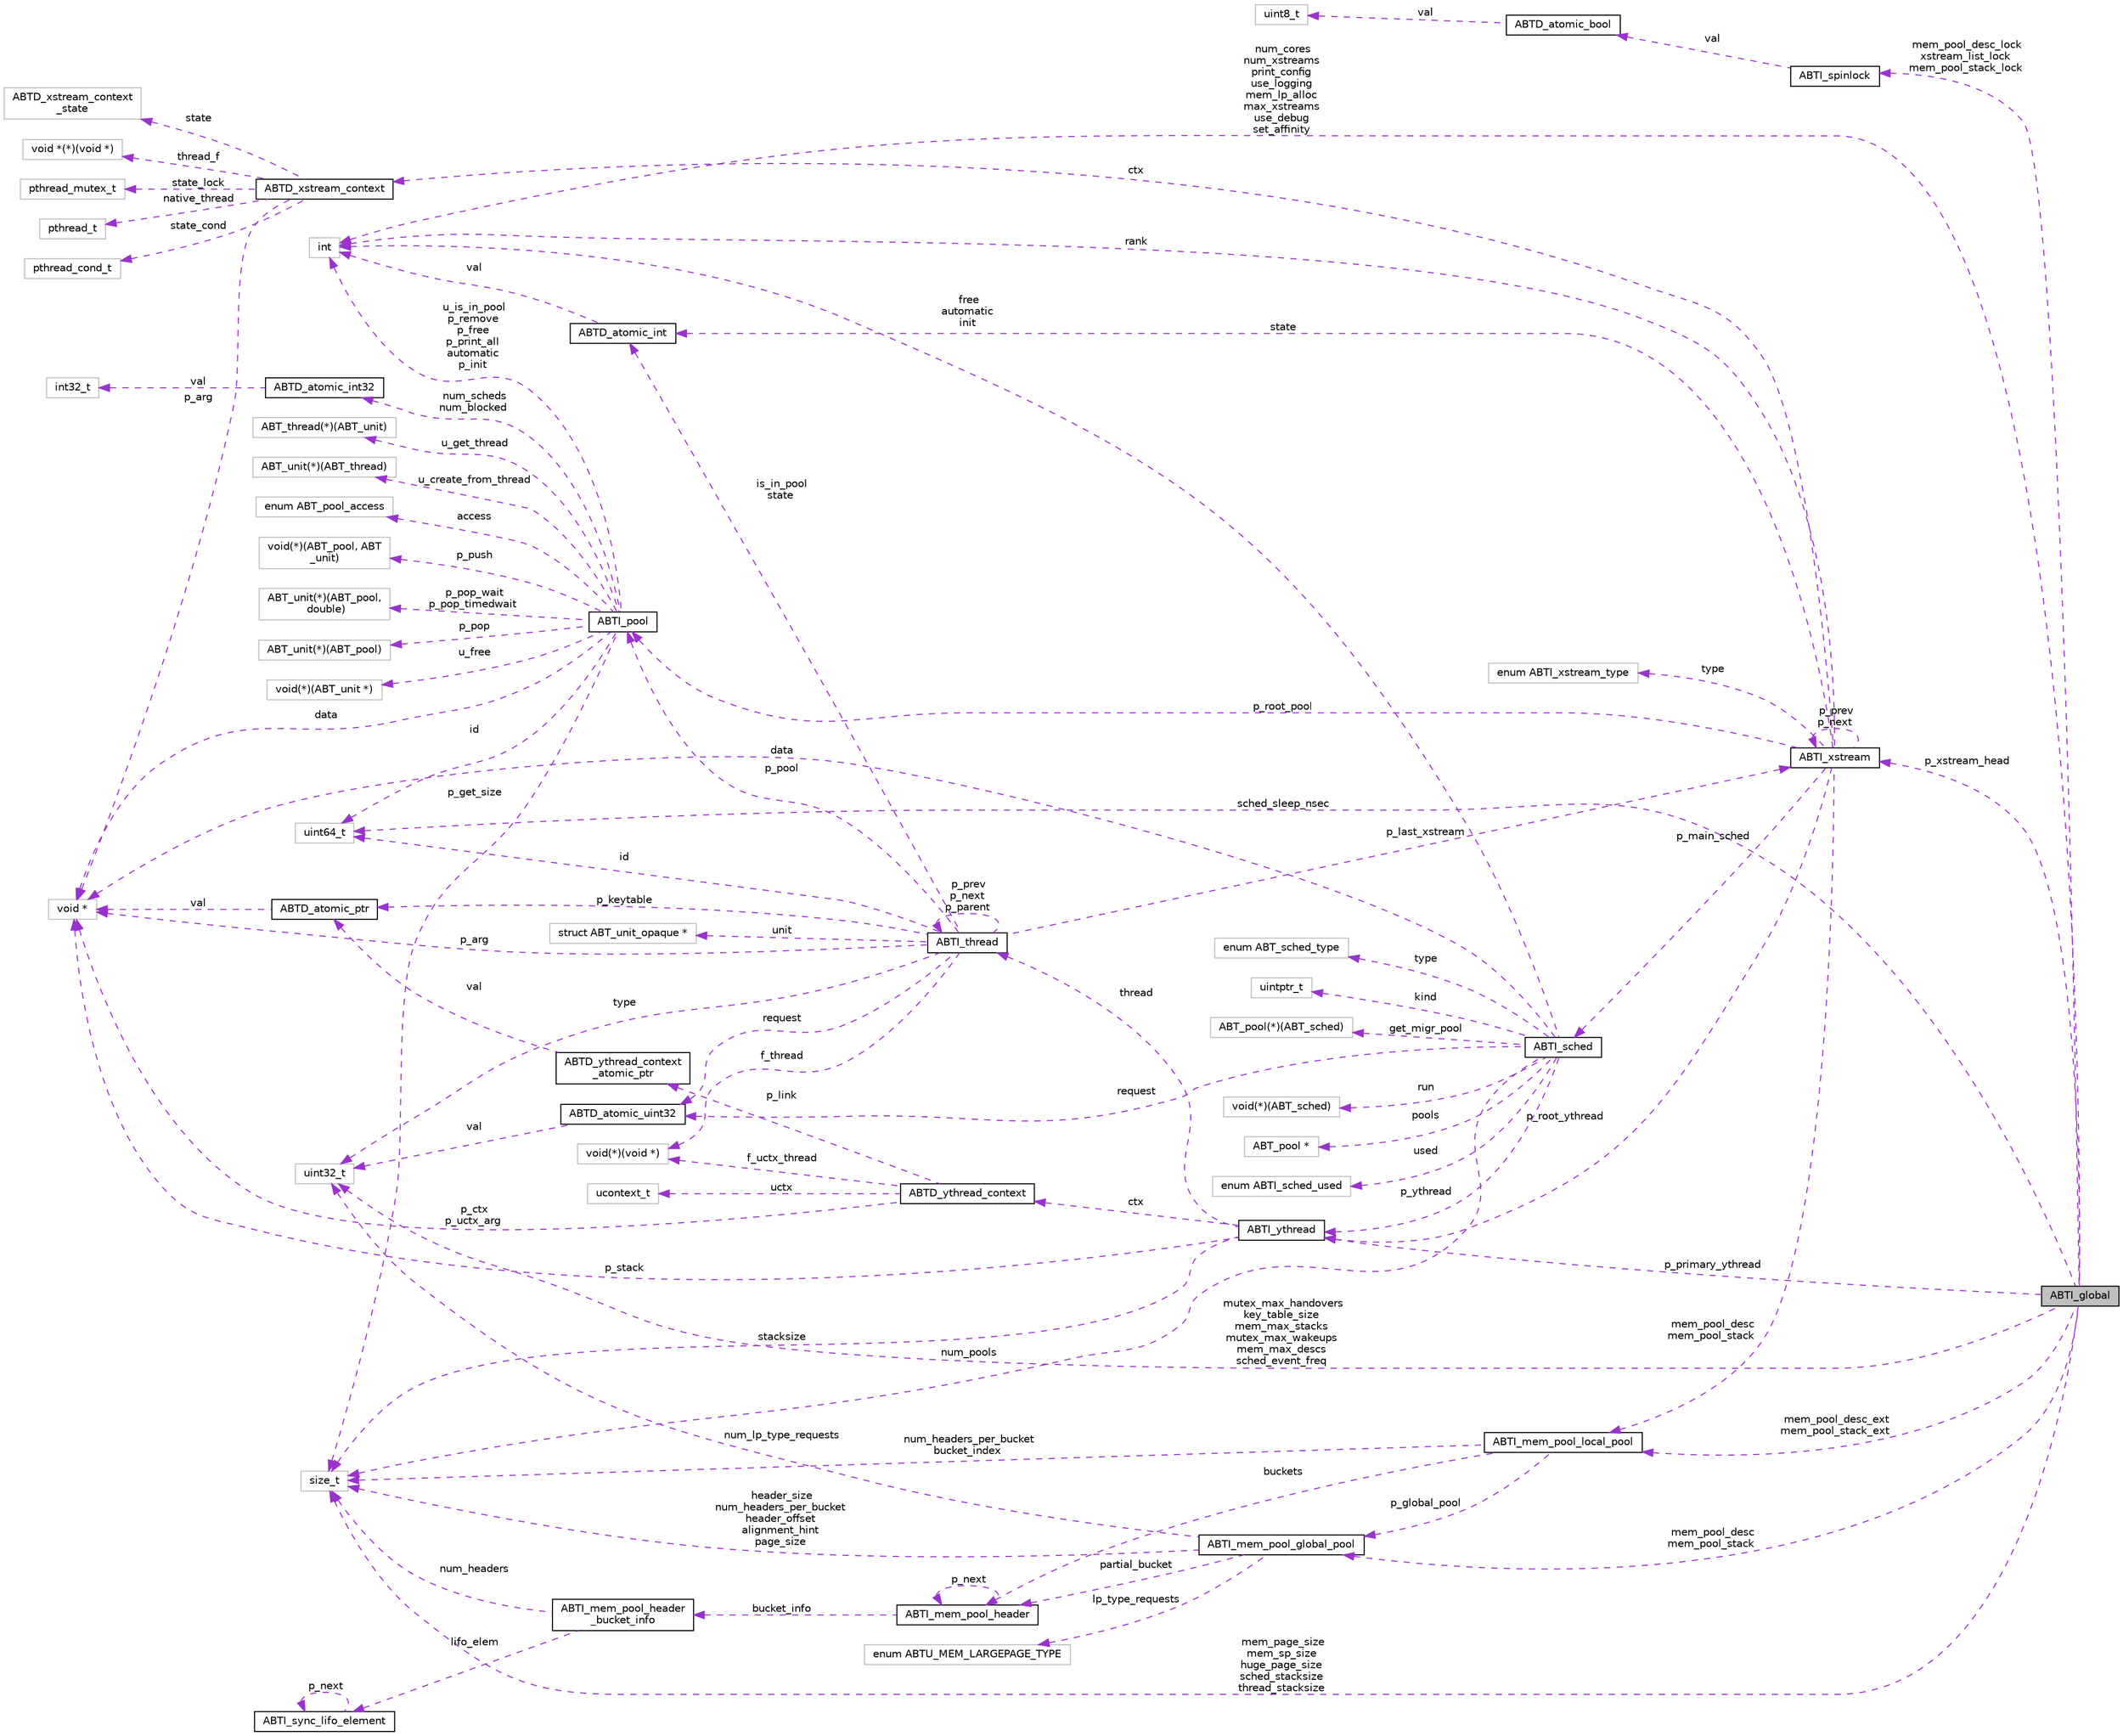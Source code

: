 digraph "ABTI_global"
{
 // LATEX_PDF_SIZE
  edge [fontname="Helvetica",fontsize="10",labelfontname="Helvetica",labelfontsize="10"];
  node [fontname="Helvetica",fontsize="10",shape=record];
  rankdir="LR";
  Node1 [label="ABTI_global",height=0.2,width=0.4,color="black", fillcolor="grey75", style="filled", fontcolor="black",tooltip=" "];
  Node2 -> Node1 [dir="back",color="darkorchid3",fontsize="10",style="dashed",label=" mem_pool_desc_lock\nxstream_list_lock\nmem_pool_stack_lock" ,fontname="Helvetica"];
  Node2 [label="ABTI_spinlock",height=0.2,width=0.4,color="black", fillcolor="white", style="filled",URL="$dc/d81/structABTI__spinlock.html",tooltip=" "];
  Node3 -> Node2 [dir="back",color="darkorchid3",fontsize="10",style="dashed",label=" val" ,fontname="Helvetica"];
  Node3 [label="ABTD_atomic_bool",height=0.2,width=0.4,color="black", fillcolor="white", style="filled",URL="$df/d2c/structABTD__atomic__bool.html",tooltip=" "];
  Node4 -> Node3 [dir="back",color="darkorchid3",fontsize="10",style="dashed",label=" val" ,fontname="Helvetica"];
  Node4 [label="uint8_t",height=0.2,width=0.4,color="grey75", fillcolor="white", style="filled",tooltip=" "];
  Node5 -> Node1 [dir="back",color="darkorchid3",fontsize="10",style="dashed",label=" sched_sleep_nsec" ,fontname="Helvetica"];
  Node5 [label="uint64_t",height=0.2,width=0.4,color="grey75", fillcolor="white", style="filled",tooltip=" "];
  Node6 -> Node1 [dir="back",color="darkorchid3",fontsize="10",style="dashed",label=" p_primary_ythread" ,fontname="Helvetica"];
  Node6 [label="ABTI_ythread",height=0.2,width=0.4,color="black", fillcolor="white", style="filled",URL="$d5/d5f/structABTI__ythread.html",tooltip=" "];
  Node7 -> Node6 [dir="back",color="darkorchid3",fontsize="10",style="dashed",label=" thread" ,fontname="Helvetica"];
  Node7 [label="ABTI_thread",height=0.2,width=0.4,color="black", fillcolor="white", style="filled",URL="$d3/d55/structABTI__thread.html",tooltip=" "];
  Node8 -> Node7 [dir="back",color="darkorchid3",fontsize="10",style="dashed",label=" f_thread" ,fontname="Helvetica"];
  Node8 [label="void(*)(void *)",height=0.2,width=0.4,color="grey75", fillcolor="white", style="filled",tooltip=" "];
  Node5 -> Node7 [dir="back",color="darkorchid3",fontsize="10",style="dashed",label=" id" ,fontname="Helvetica"];
  Node7 -> Node7 [dir="back",color="darkorchid3",fontsize="10",style="dashed",label=" p_prev\np_next\np_parent" ,fontname="Helvetica"];
  Node9 -> Node7 [dir="back",color="darkorchid3",fontsize="10",style="dashed",label=" p_pool" ,fontname="Helvetica"];
  Node9 [label="ABTI_pool",height=0.2,width=0.4,color="black", fillcolor="white", style="filled",URL="$df/d65/structABTI__pool.html",tooltip=" "];
  Node10 -> Node9 [dir="back",color="darkorchid3",fontsize="10",style="dashed",label=" u_free" ,fontname="Helvetica"];
  Node10 [label="void(*)(ABT_unit *)",height=0.2,width=0.4,color="grey75", fillcolor="white", style="filled",tooltip=" "];
  Node11 -> Node9 [dir="back",color="darkorchid3",fontsize="10",style="dashed",label=" u_get_thread" ,fontname="Helvetica"];
  Node11 [label="ABT_thread(*)(ABT_unit)",height=0.2,width=0.4,color="grey75", fillcolor="white", style="filled",tooltip=" "];
  Node12 -> Node9 [dir="back",color="darkorchid3",fontsize="10",style="dashed",label=" u_create_from_thread" ,fontname="Helvetica"];
  Node12 [label="ABT_unit(*)(ABT_thread)",height=0.2,width=0.4,color="grey75", fillcolor="white", style="filled",tooltip=" "];
  Node5 -> Node9 [dir="back",color="darkorchid3",fontsize="10",style="dashed",label=" id" ,fontname="Helvetica"];
  Node13 -> Node9 [dir="back",color="darkorchid3",fontsize="10",style="dashed",label=" access" ,fontname="Helvetica"];
  Node13 [label="enum ABT_pool_access",height=0.2,width=0.4,color="grey75", fillcolor="white", style="filled",tooltip=" "];
  Node14 -> Node9 [dir="back",color="darkorchid3",fontsize="10",style="dashed",label=" p_push" ,fontname="Helvetica"];
  Node14 [label="void(*)(ABT_pool, ABT\l_unit)",height=0.2,width=0.4,color="grey75", fillcolor="white", style="filled",tooltip=" "];
  Node15 -> Node9 [dir="back",color="darkorchid3",fontsize="10",style="dashed",label=" p_get_size" ,fontname="Helvetica"];
  Node15 [label="size_t",height=0.2,width=0.4,color="grey75", fillcolor="white", style="filled",tooltip=" "];
  Node16 -> Node9 [dir="back",color="darkorchid3",fontsize="10",style="dashed",label=" p_pop_wait\np_pop_timedwait" ,fontname="Helvetica"];
  Node16 [label="ABT_unit(*)(ABT_pool,\l double)",height=0.2,width=0.4,color="grey75", fillcolor="white", style="filled",tooltip=" "];
  Node17 -> Node9 [dir="back",color="darkorchid3",fontsize="10",style="dashed",label=" u_is_in_pool\np_remove\np_free\np_print_all\nautomatic\np_init" ,fontname="Helvetica"];
  Node17 [label="int",height=0.2,width=0.4,color="grey75", fillcolor="white", style="filled",tooltip=" "];
  Node18 -> Node9 [dir="back",color="darkorchid3",fontsize="10",style="dashed",label=" num_scheds\nnum_blocked" ,fontname="Helvetica"];
  Node18 [label="ABTD_atomic_int32",height=0.2,width=0.4,color="black", fillcolor="white", style="filled",URL="$db/d9a/structABTD__atomic__int32.html",tooltip=" "];
  Node19 -> Node18 [dir="back",color="darkorchid3",fontsize="10",style="dashed",label=" val" ,fontname="Helvetica"];
  Node19 [label="int32_t",height=0.2,width=0.4,color="grey75", fillcolor="white", style="filled",tooltip=" "];
  Node20 -> Node9 [dir="back",color="darkorchid3",fontsize="10",style="dashed",label=" p_pop" ,fontname="Helvetica"];
  Node20 [label="ABT_unit(*)(ABT_pool)",height=0.2,width=0.4,color="grey75", fillcolor="white", style="filled",tooltip=" "];
  Node21 -> Node9 [dir="back",color="darkorchid3",fontsize="10",style="dashed",label=" data" ,fontname="Helvetica"];
  Node21 [label="void *",height=0.2,width=0.4,color="grey75", fillcolor="white", style="filled",tooltip=" "];
  Node22 -> Node7 [dir="back",color="darkorchid3",fontsize="10",style="dashed",label=" p_last_xstream" ,fontname="Helvetica"];
  Node22 [label="ABTI_xstream",height=0.2,width=0.4,color="black", fillcolor="white", style="filled",URL="$dc/d3f/structABTI__xstream.html",tooltip=" "];
  Node23 -> Node22 [dir="back",color="darkorchid3",fontsize="10",style="dashed",label=" ctx" ,fontname="Helvetica"];
  Node23 [label="ABTD_xstream_context",height=0.2,width=0.4,color="black", fillcolor="white", style="filled",URL="$df/dec/structABTD__xstream__context.html",tooltip=" "];
  Node24 -> Node23 [dir="back",color="darkorchid3",fontsize="10",style="dashed",label=" state" ,fontname="Helvetica"];
  Node24 [label="ABTD_xstream_context\l_state",height=0.2,width=0.4,color="grey75", fillcolor="white", style="filled",tooltip=" "];
  Node25 -> Node23 [dir="back",color="darkorchid3",fontsize="10",style="dashed",label=" thread_f" ,fontname="Helvetica"];
  Node25 [label="void *(*)(void *)",height=0.2,width=0.4,color="grey75", fillcolor="white", style="filled",tooltip=" "];
  Node26 -> Node23 [dir="back",color="darkorchid3",fontsize="10",style="dashed",label=" state_lock" ,fontname="Helvetica"];
  Node26 [label="pthread_mutex_t",height=0.2,width=0.4,color="grey75", fillcolor="white", style="filled",tooltip=" "];
  Node27 -> Node23 [dir="back",color="darkorchid3",fontsize="10",style="dashed",label=" native_thread" ,fontname="Helvetica"];
  Node27 [label="pthread_t",height=0.2,width=0.4,color="grey75", fillcolor="white", style="filled",tooltip=" "];
  Node28 -> Node23 [dir="back",color="darkorchid3",fontsize="10",style="dashed",label=" state_cond" ,fontname="Helvetica"];
  Node28 [label="pthread_cond_t",height=0.2,width=0.4,color="grey75", fillcolor="white", style="filled",tooltip=" "];
  Node21 -> Node23 [dir="back",color="darkorchid3",fontsize="10",style="dashed",label=" p_arg" ,fontname="Helvetica"];
  Node29 -> Node22 [dir="back",color="darkorchid3",fontsize="10",style="dashed",label=" p_main_sched" ,fontname="Helvetica"];
  Node29 [label="ABTI_sched",height=0.2,width=0.4,color="black", fillcolor="white", style="filled",URL="$d0/dd5/structABTI__sched.html",tooltip=" "];
  Node30 -> Node29 [dir="back",color="darkorchid3",fontsize="10",style="dashed",label=" get_migr_pool" ,fontname="Helvetica"];
  Node30 [label="ABT_pool(*)(ABT_sched)",height=0.2,width=0.4,color="grey75", fillcolor="white", style="filled",tooltip=" "];
  Node6 -> Node29 [dir="back",color="darkorchid3",fontsize="10",style="dashed",label=" p_ythread" ,fontname="Helvetica"];
  Node15 -> Node29 [dir="back",color="darkorchid3",fontsize="10",style="dashed",label=" num_pools" ,fontname="Helvetica"];
  Node17 -> Node29 [dir="back",color="darkorchid3",fontsize="10",style="dashed",label=" free\nautomatic\ninit" ,fontname="Helvetica"];
  Node31 -> Node29 [dir="back",color="darkorchid3",fontsize="10",style="dashed",label=" run" ,fontname="Helvetica"];
  Node31 [label="void(*)(ABT_sched)",height=0.2,width=0.4,color="grey75", fillcolor="white", style="filled",tooltip=" "];
  Node32 -> Node29 [dir="back",color="darkorchid3",fontsize="10",style="dashed",label=" pools" ,fontname="Helvetica"];
  Node32 [label="ABT_pool *",height=0.2,width=0.4,color="grey75", fillcolor="white", style="filled",tooltip=" "];
  Node33 -> Node29 [dir="back",color="darkorchid3",fontsize="10",style="dashed",label=" request" ,fontname="Helvetica"];
  Node33 [label="ABTD_atomic_uint32",height=0.2,width=0.4,color="black", fillcolor="white", style="filled",URL="$db/df7/structABTD__atomic__uint32.html",tooltip=" "];
  Node34 -> Node33 [dir="back",color="darkorchid3",fontsize="10",style="dashed",label=" val" ,fontname="Helvetica"];
  Node34 [label="uint32_t",height=0.2,width=0.4,color="grey75", fillcolor="white", style="filled",tooltip=" "];
  Node35 -> Node29 [dir="back",color="darkorchid3",fontsize="10",style="dashed",label=" used" ,fontname="Helvetica"];
  Node35 [label="enum ABTI_sched_used",height=0.2,width=0.4,color="grey75", fillcolor="white", style="filled",tooltip=" "];
  Node21 -> Node29 [dir="back",color="darkorchid3",fontsize="10",style="dashed",label=" data" ,fontname="Helvetica"];
  Node36 -> Node29 [dir="back",color="darkorchid3",fontsize="10",style="dashed",label=" type" ,fontname="Helvetica"];
  Node36 [label="enum ABT_sched_type",height=0.2,width=0.4,color="grey75", fillcolor="white", style="filled",tooltip=" "];
  Node37 -> Node29 [dir="back",color="darkorchid3",fontsize="10",style="dashed",label=" kind" ,fontname="Helvetica"];
  Node37 [label="uintptr_t",height=0.2,width=0.4,color="grey75", fillcolor="white", style="filled",tooltip=" "];
  Node6 -> Node22 [dir="back",color="darkorchid3",fontsize="10",style="dashed",label=" p_root_ythread" ,fontname="Helvetica"];
  Node9 -> Node22 [dir="back",color="darkorchid3",fontsize="10",style="dashed",label=" p_root_pool" ,fontname="Helvetica"];
  Node38 -> Node22 [dir="back",color="darkorchid3",fontsize="10",style="dashed",label=" type" ,fontname="Helvetica"];
  Node38 [label="enum ABTI_xstream_type",height=0.2,width=0.4,color="grey75", fillcolor="white", style="filled",tooltip=" "];
  Node22 -> Node22 [dir="back",color="darkorchid3",fontsize="10",style="dashed",label=" p_prev\np_next" ,fontname="Helvetica"];
  Node39 -> Node22 [dir="back",color="darkorchid3",fontsize="10",style="dashed",label=" state" ,fontname="Helvetica"];
  Node39 [label="ABTD_atomic_int",height=0.2,width=0.4,color="black", fillcolor="white", style="filled",URL="$d5/df5/structABTD__atomic__int.html",tooltip=" "];
  Node17 -> Node39 [dir="back",color="darkorchid3",fontsize="10",style="dashed",label=" val" ,fontname="Helvetica"];
  Node17 -> Node22 [dir="back",color="darkorchid3",fontsize="10",style="dashed",label=" rank" ,fontname="Helvetica"];
  Node40 -> Node22 [dir="back",color="darkorchid3",fontsize="10",style="dashed",label=" mem_pool_desc\nmem_pool_stack" ,fontname="Helvetica"];
  Node40 [label="ABTI_mem_pool_local_pool",height=0.2,width=0.4,color="black", fillcolor="white", style="filled",URL="$d6/d69/structABTI__mem__pool__local__pool.html",tooltip=" "];
  Node15 -> Node40 [dir="back",color="darkorchid3",fontsize="10",style="dashed",label=" num_headers_per_bucket\nbucket_index" ,fontname="Helvetica"];
  Node41 -> Node40 [dir="back",color="darkorchid3",fontsize="10",style="dashed",label=" buckets" ,fontname="Helvetica"];
  Node41 [label="ABTI_mem_pool_header",height=0.2,width=0.4,color="black", fillcolor="white", style="filled",URL="$de/d24/structABTI__mem__pool__header.html",tooltip=" "];
  Node42 -> Node41 [dir="back",color="darkorchid3",fontsize="10",style="dashed",label=" bucket_info" ,fontname="Helvetica"];
  Node42 [label="ABTI_mem_pool_header\l_bucket_info",height=0.2,width=0.4,color="black", fillcolor="white", style="filled",URL="$d5/d6c/unionABTI__mem__pool__header__bucket__info.html",tooltip=" "];
  Node43 -> Node42 [dir="back",color="darkorchid3",fontsize="10",style="dashed",label=" lifo_elem" ,fontname="Helvetica"];
  Node43 [label="ABTI_sync_lifo_element",height=0.2,width=0.4,color="black", fillcolor="white", style="filled",URL="$de/d30/structABTI__sync__lifo__element.html",tooltip=" "];
  Node43 -> Node43 [dir="back",color="darkorchid3",fontsize="10",style="dashed",label=" p_next" ,fontname="Helvetica"];
  Node15 -> Node42 [dir="back",color="darkorchid3",fontsize="10",style="dashed",label=" num_headers" ,fontname="Helvetica"];
  Node41 -> Node41 [dir="back",color="darkorchid3",fontsize="10",style="dashed",label=" p_next" ,fontname="Helvetica"];
  Node44 -> Node40 [dir="back",color="darkorchid3",fontsize="10",style="dashed",label=" p_global_pool" ,fontname="Helvetica"];
  Node44 [label="ABTI_mem_pool_global_pool",height=0.2,width=0.4,color="black", fillcolor="white", style="filled",URL="$d7/de4/structABTI__mem__pool__global__pool.html",tooltip=" "];
  Node15 -> Node44 [dir="back",color="darkorchid3",fontsize="10",style="dashed",label=" header_size\nnum_headers_per_bucket\nheader_offset\nalignment_hint\npage_size" ,fontname="Helvetica"];
  Node34 -> Node44 [dir="back",color="darkorchid3",fontsize="10",style="dashed",label=" num_lp_type_requests" ,fontname="Helvetica"];
  Node41 -> Node44 [dir="back",color="darkorchid3",fontsize="10",style="dashed",label=" partial_bucket" ,fontname="Helvetica"];
  Node45 -> Node44 [dir="back",color="darkorchid3",fontsize="10",style="dashed",label=" lp_type_requests" ,fontname="Helvetica"];
  Node45 [label="enum ABTU_MEM_LARGEPAGE_TYPE",height=0.2,width=0.4,color="grey75", fillcolor="white", style="filled",tooltip=" "];
  Node34 -> Node7 [dir="back",color="darkorchid3",fontsize="10",style="dashed",label=" type" ,fontname="Helvetica"];
  Node39 -> Node7 [dir="back",color="darkorchid3",fontsize="10",style="dashed",label=" is_in_pool\nstate" ,fontname="Helvetica"];
  Node46 -> Node7 [dir="back",color="darkorchid3",fontsize="10",style="dashed",label=" p_keytable" ,fontname="Helvetica"];
  Node46 [label="ABTD_atomic_ptr",height=0.2,width=0.4,color="black", fillcolor="white", style="filled",URL="$df/d5b/structABTD__atomic__ptr.html",tooltip=" "];
  Node21 -> Node46 [dir="back",color="darkorchid3",fontsize="10",style="dashed",label=" val" ,fontname="Helvetica"];
  Node33 -> Node7 [dir="back",color="darkorchid3",fontsize="10",style="dashed",label=" request" ,fontname="Helvetica"];
  Node21 -> Node7 [dir="back",color="darkorchid3",fontsize="10",style="dashed",label=" p_arg" ,fontname="Helvetica"];
  Node47 -> Node7 [dir="back",color="darkorchid3",fontsize="10",style="dashed",label=" unit" ,fontname="Helvetica"];
  Node47 [label="struct ABT_unit_opaque *",height=0.2,width=0.4,color="grey75", fillcolor="white", style="filled",tooltip=" "];
  Node15 -> Node6 [dir="back",color="darkorchid3",fontsize="10",style="dashed",label=" stacksize" ,fontname="Helvetica"];
  Node48 -> Node6 [dir="back",color="darkorchid3",fontsize="10",style="dashed",label=" ctx" ,fontname="Helvetica"];
  Node48 [label="ABTD_ythread_context",height=0.2,width=0.4,color="black", fillcolor="white", style="filled",URL="$d8/df3/structABTD__ythread__context.html",tooltip=" "];
  Node8 -> Node48 [dir="back",color="darkorchid3",fontsize="10",style="dashed",label=" f_uctx_thread" ,fontname="Helvetica"];
  Node49 -> Node48 [dir="back",color="darkorchid3",fontsize="10",style="dashed",label=" uctx" ,fontname="Helvetica"];
  Node49 [label="ucontext_t",height=0.2,width=0.4,color="grey75", fillcolor="white", style="filled",tooltip=" "];
  Node50 -> Node48 [dir="back",color="darkorchid3",fontsize="10",style="dashed",label=" p_link" ,fontname="Helvetica"];
  Node50 [label="ABTD_ythread_context\l_atomic_ptr",height=0.2,width=0.4,color="black", fillcolor="white", style="filled",URL="$d6/dfc/structABTD__ythread__context__atomic__ptr.html",tooltip=" "];
  Node46 -> Node50 [dir="back",color="darkorchid3",fontsize="10",style="dashed",label=" val" ,fontname="Helvetica"];
  Node21 -> Node48 [dir="back",color="darkorchid3",fontsize="10",style="dashed",label=" p_ctx\np_uctx_arg" ,fontname="Helvetica"];
  Node21 -> Node6 [dir="back",color="darkorchid3",fontsize="10",style="dashed",label=" p_stack" ,fontname="Helvetica"];
  Node15 -> Node1 [dir="back",color="darkorchid3",fontsize="10",style="dashed",label=" mem_page_size\nmem_sp_size\nhuge_page_size\nsched_stacksize\nthread_stacksize" ,fontname="Helvetica"];
  Node22 -> Node1 [dir="back",color="darkorchid3",fontsize="10",style="dashed",label=" p_xstream_head" ,fontname="Helvetica"];
  Node34 -> Node1 [dir="back",color="darkorchid3",fontsize="10",style="dashed",label=" mutex_max_handovers\nkey_table_size\nmem_max_stacks\nmutex_max_wakeups\nmem_max_descs\nsched_event_freq" ,fontname="Helvetica"];
  Node17 -> Node1 [dir="back",color="darkorchid3",fontsize="10",style="dashed",label=" num_cores\nnum_xstreams\nprint_config\nuse_logging\nmem_lp_alloc\nmax_xstreams\nuse_debug\nset_affinity" ,fontname="Helvetica"];
  Node40 -> Node1 [dir="back",color="darkorchid3",fontsize="10",style="dashed",label=" mem_pool_desc_ext\nmem_pool_stack_ext" ,fontname="Helvetica"];
  Node44 -> Node1 [dir="back",color="darkorchid3",fontsize="10",style="dashed",label=" mem_pool_desc\nmem_pool_stack" ,fontname="Helvetica"];
}
